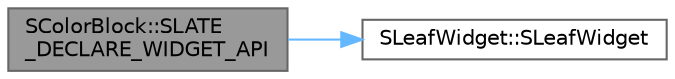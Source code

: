 digraph "SColorBlock::SLATE_DECLARE_WIDGET_API"
{
 // INTERACTIVE_SVG=YES
 // LATEX_PDF_SIZE
  bgcolor="transparent";
  edge [fontname=Helvetica,fontsize=10,labelfontname=Helvetica,labelfontsize=10];
  node [fontname=Helvetica,fontsize=10,shape=box,height=0.2,width=0.4];
  rankdir="LR";
  Node1 [id="Node000001",label="SColorBlock::SLATE\l_DECLARE_WIDGET_API",height=0.2,width=0.4,color="gray40", fillcolor="grey60", style="filled", fontcolor="black",tooltip=" "];
  Node1 -> Node2 [id="edge1_Node000001_Node000002",color="steelblue1",style="solid",tooltip=" "];
  Node2 [id="Node000002",label="SLeafWidget::SLeafWidget",height=0.2,width=0.4,color="grey40", fillcolor="white", style="filled",URL="$d0/d61/classSLeafWidget.html#ab33c7934bae8d6fa51f9b3461d566117",tooltip=" "];
}
